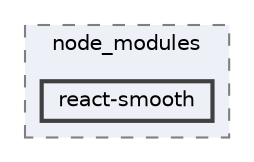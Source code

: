 digraph "C:/Users/arisc/OneDrive/Documents/GitHub/FINAL/EcoEats-Project/node_modules/react-smooth"
{
 // LATEX_PDF_SIZE
  bgcolor="transparent";
  edge [fontname=Helvetica,fontsize=10,labelfontname=Helvetica,labelfontsize=10];
  node [fontname=Helvetica,fontsize=10,shape=box,height=0.2,width=0.4];
  compound=true
  subgraph clusterdir_5091f2b68170d33f954320199e2fed0a {
    graph [ bgcolor="#edf0f7", pencolor="grey50", label="node_modules", fontname=Helvetica,fontsize=10 style="filled,dashed", URL="dir_5091f2b68170d33f954320199e2fed0a.html",tooltip=""]
  dir_2ec1d309bb65362215f3f6e3f5649264 [label="react-smooth", fillcolor="#edf0f7", color="grey25", style="filled,bold", URL="dir_2ec1d309bb65362215f3f6e3f5649264.html",tooltip=""];
  }
}

